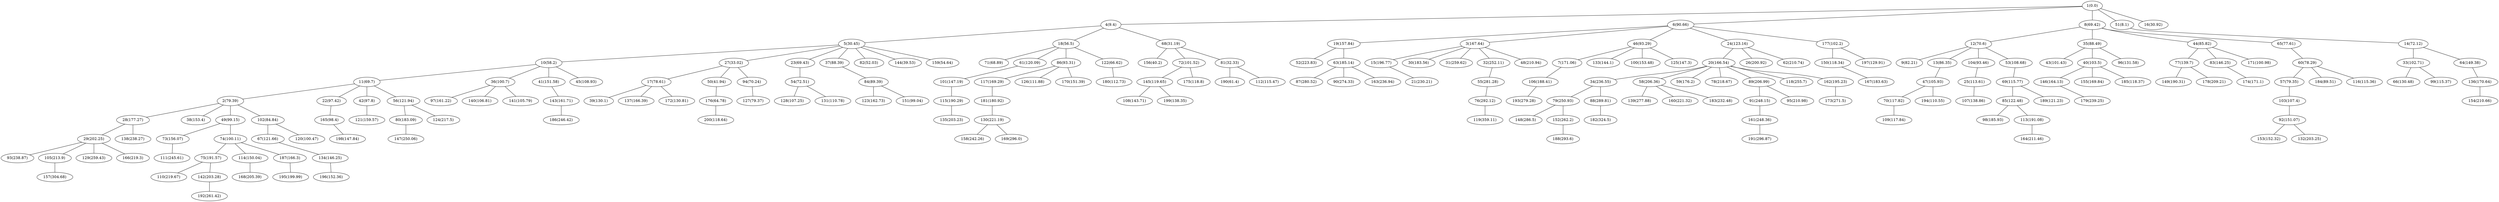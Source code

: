 graph dijkstra_DorogovtsevMendes{
1--4
1--6
1--8
51--14
1--16
1--51
11--2
4--5
4--18
4--68
68--156
5--10
27--17
5--23
5--27
5--37
27--50
5--82
5--144
5--159
18--71
68--72
68--81
81--190
81--112
27--94
50--176
176--200
18--61
18--86
18--122
10--11
10--36
10--41
10--45
122--180
145--108
12--9
8--12
12--13
14--33
8--35
35--43
8--44
60--57
65--60
8--65
23--54
11--22
11--42
11--56
94--127
104--25
12--53
12--104
14--64
37--84
54--128
54--131
60--184
60--116
17--39
17--137
17--172
44--77
103--92
57--103
2--28
2--38
2--49
102--67
2--102
102--120
6--19
25--107
13--47
44--83
44--171
53--69
47--70
84--123
35--40
35--96
40--146
84--151
6--3
46--7
24--20
6--24
6--46
46--133
177--150
6--177
46--100
46--125
61--101
101--115
86--117
86--126
86--170
42--121
22--165
165--198
49--73
49--74
74--75
74--114
74--187
36--97
36--140
36--141
72--145
72--175
177--197
33--66
33--99
40--155
40--185
70--109
47--194
92--153
69--85
85--98
64--136
69--189
150--167
145--199
67--134
56--80
56--124
85--113
24--26
24--62
92--132
77--149
83--174
77--178
134--196
136--154
114--168
187--195
41--143
73--111
75--110
20--34
19--52
19--63
143--186
146--179
20--58
20--59
20--78
20--89
20--118
20--162
3--15
28--29
3--30
3--31
3--32
3--48
181--130
117--181
15--21
7--106
29--93
28--138
80--147
63--87
63--90
63--163
113--164
106--193
115--135
75--142
142--192
162--173
29--105
29--129
29--166
130--158
58--139
58--160
58--183
89--91
89--95
105--157
91--161
161--191
130--169
34--79
79--148
34--88
88--182
79--152
32--55
55--76
152--188
76--119
2 [label="2(79.39)"]
3 [label="3(167.64)"]
4 [label="4(9.4)"]
5 [label="5(30.45)"]
6 [label="6(90.66)"]
7 [label="7(171.06)"]
8 [label="8(69.42)"]
9 [label="9(82.21)"]
10 [label="10(58.2)"]
11 [label="11(69.7)"]
12 [label="12(70.6)"]
13 [label="13(86.35)"]
14 [label="14(72.12)"]
15 [label="15(196.77)"]
16 [label="16(30.92)"]
17 [label="17(78.61)"]
18 [label="18(56.5)"]
19 [label="19(157.84)"]
20 [label="20(166.54)"]
21 [label="21(230.21)"]
22 [label="22(97.42)"]
23 [label="23(69.43)"]
24 [label="24(123.16)"]
25 [label="25(113.61)"]
26 [label="26(200.92)"]
27 [label="27(33.02)"]
28 [label="28(177.27)"]
29 [label="29(202.25)"]
30 [label="30(183.56)"]
31 [label="31(259.62)"]
32 [label="32(252.11)"]
33 [label="33(102.71)"]
34 [label="34(236.55)"]
35 [label="35(88.49)"]
36 [label="36(100.7)"]
37 [label="37(88.39)"]
38 [label="38(153.4)"]
39 [label="39(130.1)"]
40 [label="40(103.5)"]
41 [label="41(151.58)"]
42 [label="42(97.8)"]
43 [label="43(101.43)"]
44 [label="44(85.82)"]
45 [label="45(108.93)"]
46 [label="46(93.29)"]
47 [label="47(105.93)"]
48 [label="48(210.94)"]
49 [label="49(99.15)"]
50 [label="50(41.94)"]
51 [label="51(8.1)"]
52 [label="52(223.83)"]
53 [label="53(108.68)"]
54 [label="54(72.51)"]
55 [label="55(281.28)"]
56 [label="56(121.94)"]
57 [label="57(79.35)"]
58 [label="58(206.36)"]
59 [label="59(176.2)"]
60 [label="60(78.29)"]
61 [label="61(120.09)"]
62 [label="62(210.74)"]
63 [label="63(185.14)"]
64 [label="64(149.38)"]
65 [label="65(77.61)"]
66 [label="66(130.48)"]
67 [label="67(121.66)"]
68 [label="68(31.19)"]
69 [label="69(115.77)"]
70 [label="70(117.82)"]
71 [label="71(68.89)"]
72 [label="72(101.52)"]
73 [label="73(156.07)"]
74 [label="74(100.11)"]
75 [label="75(191.57)"]
76 [label="76(292.12)"]
77 [label="77(139.7)"]
78 [label="78(218.67)"]
79 [label="79(250.93)"]
80 [label="80(183.09)"]
81 [label="81(32.33)"]
82 [label="82(52.03)"]
83 [label="83(146.25)"]
84 [label="84(89.39)"]
85 [label="85(122.48)"]
86 [label="86(93.31)"]
87 [label="87(280.52)"]
88 [label="88(289.81)"]
89 [label="89(206.99)"]
90 [label="90(274.33)"]
91 [label="91(248.15)"]
92 [label="92(151.07)"]
93 [label="93(238.87)"]
94 [label="94(70.24)"]
95 [label="95(210.98)"]
96 [label="96(131.58)"]
97 [label="97(161.22)"]
98 [label="98(185.93)"]
99 [label="99(115.37)"]
100 [label="100(153.48)"]
101 [label="101(147.19)"]
102 [label="102(84.84)"]
103 [label="103(107.4)"]
104 [label="104(93.46)"]
105 [label="105(213.9)"]
106 [label="106(188.41)"]
107 [label="107(138.86)"]
108 [label="108(143.71)"]
109 [label="109(117.84)"]
110 [label="110(219.67)"]
111 [label="111(245.61)"]
112 [label="112(115.47)"]
113 [label="113(191.08)"]
114 [label="114(150.04)"]
115 [label="115(190.29)"]
116 [label="116(115.36)"]
117 [label="117(169.29)"]
118 [label="118(255.7)"]
119 [label="119(359.11)"]
120 [label="120(100.47)"]
121 [label="121(159.57)"]
122 [label="122(66.62)"]
123 [label="123(162.73)"]
124 [label="124(217.5)"]
125 [label="125(147.3)"]
126 [label="126(111.88)"]
127 [label="127(79.37)"]
128 [label="128(107.25)"]
129 [label="129(259.43)"]
130 [label="130(221.19)"]
131 [label="131(110.78)"]
132 [label="132(203.25)"]
133 [label="133(144.1)"]
134 [label="134(146.25)"]
135 [label="135(203.23)"]
136 [label="136(170.64)"]
137 [label="137(166.39)"]
138 [label="138(238.27)"]
139 [label="139(277.88)"]
140 [label="140(106.81)"]
141 [label="141(105.79)"]
142 [label="142(203.28)"]
143 [label="143(161.71)"]
144 [label="144(39.53)"]
145 [label="145(119.65)"]
146 [label="146(164.13)"]
147 [label="147(250.06)"]
148 [label="148(286.5)"]
149 [label="149(190.31)"]
150 [label="150(118.34)"]
151 [label="151(99.04)"]
152 [label="152(262.2)"]
153 [label="153(152.32)"]
154 [label="154(210.66)"]
155 [label="155(169.84)"]
156 [label="156(40.2)"]
157 [label="157(304.68)"]
158 [label="158(242.26)"]
159 [label="159(54.64)"]
160 [label="160(221.32)"]
161 [label="161(248.36)"]
162 [label="162(195.23)"]
163 [label="163(236.94)"]
164 [label="164(211.46)"]
165 [label="165(98.4)"]
166 [label="166(219.3)"]
167 [label="167(183.63)"]
168 [label="168(205.39)"]
169 [label="169(296.0)"]
170 [label="170(151.39)"]
171 [label="171(100.98)"]
172 [label="172(130.81)"]
173 [label="173(271.5)"]
174 [label="174(171.1)"]
175 [label="175(118.8)"]
176 [label="176(64.78)"]
177 [label="177(102.2)"]
178 [label="178(209.21)"]
179 [label="179(239.25)"]
180 [label="180(112.73)"]
181 [label="181(180.92)"]
182 [label="182(324.5)"]
183 [label="183(232.48)"]
184 [label="184(89.51)"]
185 [label="185(118.37)"]
186 [label="186(246.42)"]
187 [label="187(166.3)"]
188 [label="188(293.6)"]
189 [label="189(121.23)"]
190 [label="190(61.4)"]
191 [label="191(296.87)"]
192 [label="192(261.42)"]
193 [label="193(279.28)"]
194 [label="194(110.55)"]
195 [label="195(199.99)"]
196 [label="196(152.36)"]
197 [label="197(129.91)"]
198 [label="198(147.84)"]
199 [label="199(138.35)"]
200 [label="200(118.64)"]
1 [label="1(0.0)"]
}
